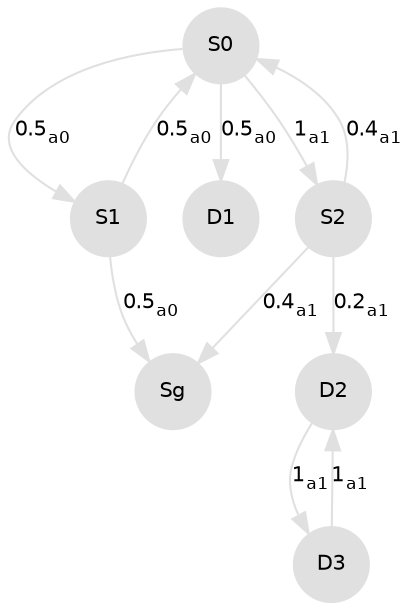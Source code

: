 digraph {
	node [ fontname = Helvetica fontsize = 10 shape=circle style=filled]
	edge [ fontname = Helvetica fontsize = 10 ]
	S0[label = "S0", color = "#E0E0E0", fillcolor = "#E0E0E0"]
	S0 -> S1[label = <0.5<SUB>a0</SUB>>,color = "#E0E0E0"]
	S0 -> D1[label = <0.5<SUB>a0</SUB>>,color = "#E0E0E0"]
	S0 -> S2[label = <1<SUB>a1</SUB>>,color = "#E0E0E0"]
	S1[label = "S1", color = "#E0E0E0", fillcolor = "#E0E0E0"]
	S1 -> S0[label = <0.5<SUB>a0</SUB>>,color = "#E0E0E0"]
	S1 -> Sg[label = <0.5<SUB>a0</SUB>>,color = "#E0E0E0"]
	S2[label = "S2", color = "#E0E0E0", fillcolor = "#E0E0E0"]
	S2 -> S0[label = <0.4<SUB>a1</SUB>>,color = "#E0E0E0"]
	S2 -> Sg[label = <0.4<SUB>a1</SUB>>,color = "#E0E0E0"]
	S2 -> D2[label = <0.2<SUB>a1</SUB>>,color = "#E0E0E0"]
	Sg[label = "Sg", color = "#E0E0E0", fillcolor = "#E0E0E0"]
	D1[label = "D1", color = "#E0E0E0", fillcolor = "#E0E0E0"]
	D2[label = "D2", color = "#E0E0E0", fillcolor = "#E0E0E0"]
	D2 -> D3[label = <1<SUB>a1</SUB>>,color = "#E0E0E0"]
	D3[label = "D3", color = "#E0E0E0", fillcolor = "#E0E0E0"]
	D3 -> D2[label = <1<SUB>a1</SUB>>,color = "#E0E0E0"]
}

